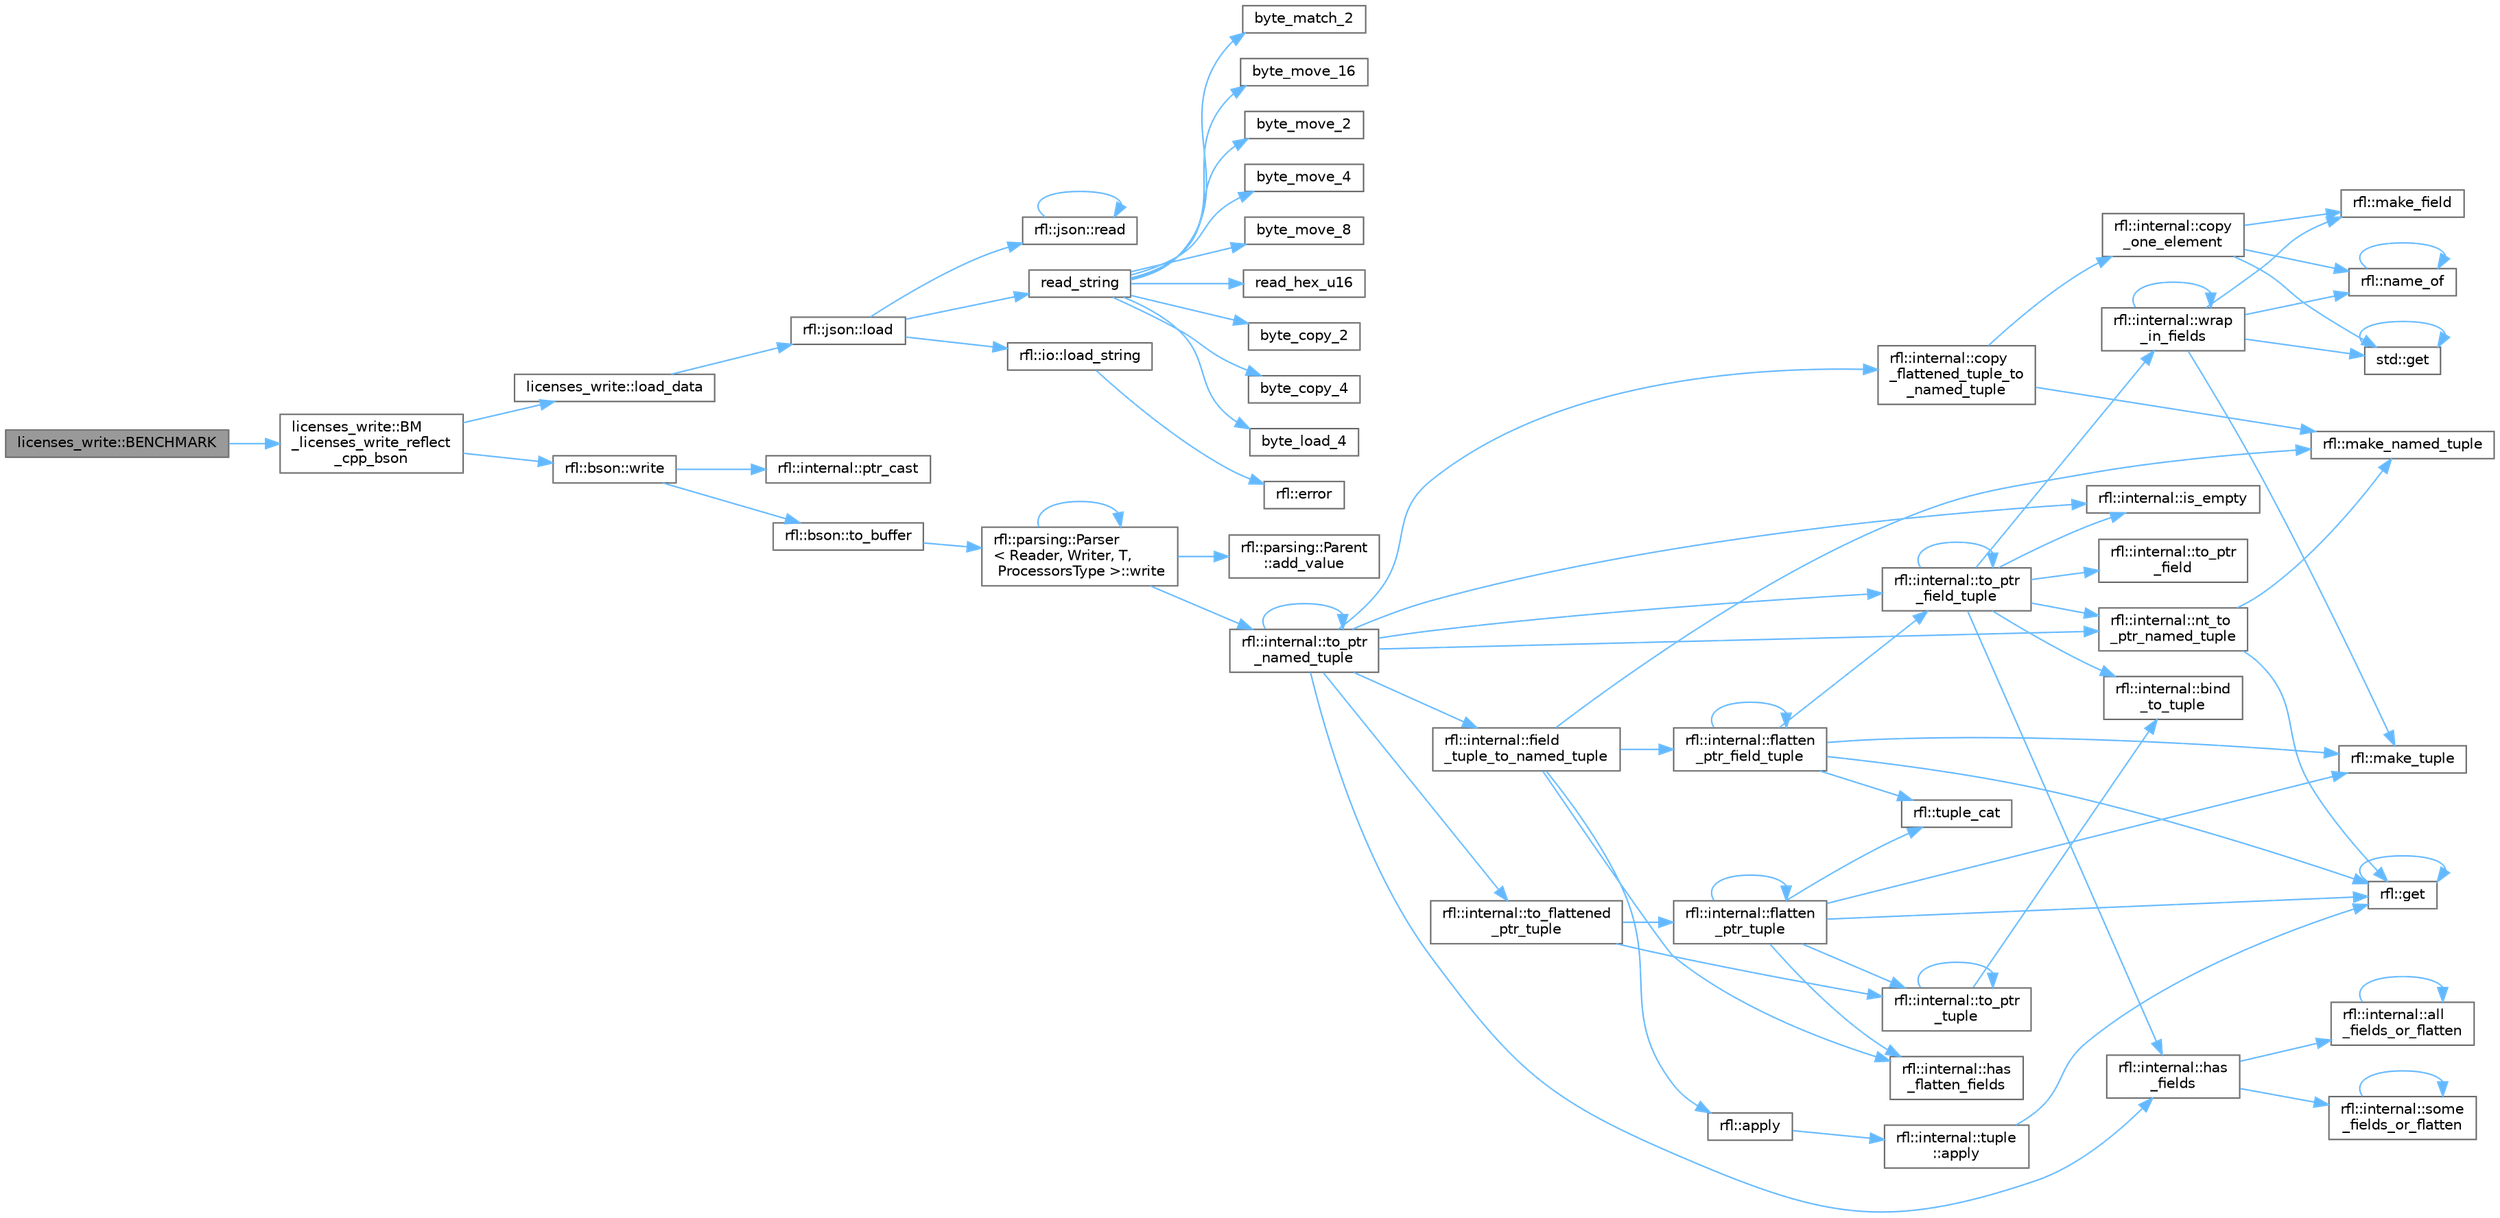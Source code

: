 digraph "licenses_write::BENCHMARK"
{
 // LATEX_PDF_SIZE
  bgcolor="transparent";
  edge [fontname=Helvetica,fontsize=10,labelfontname=Helvetica,labelfontsize=10];
  node [fontname=Helvetica,fontsize=10,shape=box,height=0.2,width=0.4];
  rankdir="LR";
  Node1 [id="Node000001",label="licenses_write::BENCHMARK",height=0.2,width=0.4,color="gray40", fillcolor="grey60", style="filled", fontcolor="black",tooltip=" "];
  Node1 -> Node2 [id="edge80_Node000001_Node000002",color="steelblue1",style="solid",tooltip=" "];
  Node2 [id="Node000002",label="licenses_write::BM\l_licenses_write_reflect\l_cpp_bson",height=0.2,width=0.4,color="grey40", fillcolor="white", style="filled",URL="$namespacelicenses__write.html#ad820f320e3291c67ca3a3378456f450f",tooltip=" "];
  Node2 -> Node3 [id="edge81_Node000002_Node000003",color="steelblue1",style="solid",tooltip=" "];
  Node3 [id="Node000003",label="licenses_write::load_data",height=0.2,width=0.4,color="grey40", fillcolor="white", style="filled",URL="$namespacelicenses__write.html#a5a9b45f118c91523761cb5534bc05132",tooltip=" "];
  Node3 -> Node4 [id="edge82_Node000003_Node000004",color="steelblue1",style="solid",tooltip=" "];
  Node4 [id="Node000004",label="rfl::json::load",height=0.2,width=0.4,color="grey40", fillcolor="white", style="filled",URL="$namespacerfl_1_1json.html#ad44cd984a06c20921fc621d115e17cab",tooltip=" "];
  Node4 -> Node5 [id="edge83_Node000004_Node000005",color="steelblue1",style="solid",tooltip=" "];
  Node5 [id="Node000005",label="rfl::io::load_string",height=0.2,width=0.4,color="grey40", fillcolor="white", style="filled",URL="$namespacerfl_1_1io.html#abef8f6773d8fd7258ba35772521c371a",tooltip=" "];
  Node5 -> Node6 [id="edge84_Node000005_Node000006",color="steelblue1",style="solid",tooltip=" "];
  Node6 [id="Node000006",label="rfl::error",height=0.2,width=0.4,color="grey40", fillcolor="white", style="filled",URL="$namespacerfl.html#a6625864c6c297dfdc3d3c3ee3181dd8c",tooltip="Shorthand for unexpected error."];
  Node4 -> Node7 [id="edge85_Node000004_Node000007",color="steelblue1",style="solid",tooltip=" "];
  Node7 [id="Node000007",label="rfl::json::read",height=0.2,width=0.4,color="grey40", fillcolor="white", style="filled",URL="$namespacerfl_1_1json.html#a905573518eca04a9c269d1bb32de7dd1",tooltip="Parses an object from a JSON var."];
  Node7 -> Node7 [id="edge86_Node000007_Node000007",color="steelblue1",style="solid",tooltip=" "];
  Node4 -> Node8 [id="edge87_Node000004_Node000008",color="steelblue1",style="solid",tooltip=" "];
  Node8 [id="Node000008",label="read_string",height=0.2,width=0.4,color="grey40", fillcolor="white", style="filled",URL="$yyjson_8c.html#a804945ea7ab88a55f6c71afe2ef28508",tooltip=" "];
  Node8 -> Node9 [id="edge88_Node000008_Node000009",color="steelblue1",style="solid",tooltip=" "];
  Node9 [id="Node000009",label="byte_copy_2",height=0.2,width=0.4,color="grey40", fillcolor="white", style="filled",URL="$yyjson_8c.html#ac6a11726824f52b6413a67488f5a3152",tooltip=" "];
  Node8 -> Node10 [id="edge89_Node000008_Node000010",color="steelblue1",style="solid",tooltip=" "];
  Node10 [id="Node000010",label="byte_copy_4",height=0.2,width=0.4,color="grey40", fillcolor="white", style="filled",URL="$yyjson_8c.html#a98219967baeab34ab615b4ccda0df146",tooltip=" "];
  Node8 -> Node11 [id="edge90_Node000008_Node000011",color="steelblue1",style="solid",tooltip=" "];
  Node11 [id="Node000011",label="byte_load_4",height=0.2,width=0.4,color="grey40", fillcolor="white", style="filled",URL="$yyjson_8c.html#a87c460a03bebacd0dcdad97440488c2b",tooltip=" "];
  Node8 -> Node12 [id="edge91_Node000008_Node000012",color="steelblue1",style="solid",tooltip=" "];
  Node12 [id="Node000012",label="byte_match_2",height=0.2,width=0.4,color="grey40", fillcolor="white", style="filled",URL="$yyjson_8c.html#a3a0b543ccc96758e3d9632773ab82632",tooltip=" "];
  Node8 -> Node13 [id="edge92_Node000008_Node000013",color="steelblue1",style="solid",tooltip=" "];
  Node13 [id="Node000013",label="byte_move_16",height=0.2,width=0.4,color="grey40", fillcolor="white", style="filled",URL="$yyjson_8c.html#a133d71145abef5ab727e5d3bc7d7d3cc",tooltip=" "];
  Node8 -> Node14 [id="edge93_Node000008_Node000014",color="steelblue1",style="solid",tooltip=" "];
  Node14 [id="Node000014",label="byte_move_2",height=0.2,width=0.4,color="grey40", fillcolor="white", style="filled",URL="$yyjson_8c.html#a937b93922fffb9ba4853a8c20954aa5b",tooltip=" "];
  Node8 -> Node15 [id="edge94_Node000008_Node000015",color="steelblue1",style="solid",tooltip=" "];
  Node15 [id="Node000015",label="byte_move_4",height=0.2,width=0.4,color="grey40", fillcolor="white", style="filled",URL="$yyjson_8c.html#aa5ca17990694a6718874be6817b38ed4",tooltip=" "];
  Node8 -> Node16 [id="edge95_Node000008_Node000016",color="steelblue1",style="solid",tooltip=" "];
  Node16 [id="Node000016",label="byte_move_8",height=0.2,width=0.4,color="grey40", fillcolor="white", style="filled",URL="$yyjson_8c.html#a358fd32f651a73a41814fb2229dae049",tooltip=" "];
  Node8 -> Node17 [id="edge96_Node000008_Node000017",color="steelblue1",style="solid",tooltip=" "];
  Node17 [id="Node000017",label="read_hex_u16",height=0.2,width=0.4,color="grey40", fillcolor="white", style="filled",URL="$yyjson_8c.html#add45e53bf46ccf2467cc535d9bd89717",tooltip=" "];
  Node2 -> Node18 [id="edge97_Node000002_Node000018",color="steelblue1",style="solid",tooltip=" "];
  Node18 [id="Node000018",label="rfl::bson::write",height=0.2,width=0.4,color="grey40", fillcolor="white", style="filled",URL="$namespacerfl_1_1bson.html#a831235515905859b528912061602090a",tooltip="Returns BSON bytes."];
  Node18 -> Node19 [id="edge98_Node000018_Node000019",color="steelblue1",style="solid",tooltip=" "];
  Node19 [id="Node000019",label="rfl::internal::ptr_cast",height=0.2,width=0.4,color="grey40", fillcolor="white", style="filled",URL="$namespacerfl_1_1internal.html#a0e3f14355090a86bc6064dff6368347b",tooltip=" "];
  Node18 -> Node20 [id="edge99_Node000018_Node000020",color="steelblue1",style="solid",tooltip=" "];
  Node20 [id="Node000020",label="rfl::bson::to_buffer",height=0.2,width=0.4,color="grey40", fillcolor="white", style="filled",URL="$namespacerfl_1_1bson.html#a063bea11b10b956643dcfe045e51ee4e",tooltip=" "];
  Node20 -> Node21 [id="edge100_Node000020_Node000021",color="steelblue1",style="solid",tooltip=" "];
  Node21 [id="Node000021",label="rfl::parsing::Parser\l\< Reader, Writer, T,\l ProcessorsType \>::write",height=0.2,width=0.4,color="grey40", fillcolor="white", style="filled",URL="$structrfl_1_1parsing_1_1_parser.html#a16aeefd727355e095bfd19d6c69d3238",tooltip=" "];
  Node21 -> Node22 [id="edge101_Node000021_Node000022",color="steelblue1",style="solid",tooltip=" "];
  Node22 [id="Node000022",label="rfl::parsing::Parent\l::add_value",height=0.2,width=0.4,color="grey40", fillcolor="white", style="filled",URL="$structrfl_1_1parsing_1_1_parent.html#a8f7ebd2389ae6ec315a0e37bd66de63f",tooltip=" "];
  Node21 -> Node23 [id="edge102_Node000021_Node000023",color="steelblue1",style="solid",tooltip=" "];
  Node23 [id="Node000023",label="rfl::internal::to_ptr\l_named_tuple",height=0.2,width=0.4,color="grey40", fillcolor="white", style="filled",URL="$namespacerfl_1_1internal.html#a19594a7d66a271a8f893f2170217e299",tooltip=" "];
  Node23 -> Node24 [id="edge103_Node000023_Node000024",color="steelblue1",style="solid",tooltip=" "];
  Node24 [id="Node000024",label="rfl::internal::copy\l_flattened_tuple_to\l_named_tuple",height=0.2,width=0.4,color="grey40", fillcolor="white", style="filled",URL="$namespacerfl_1_1internal.html#aa4d84e91c691523bdf3dbf8832cba64c",tooltip=" "];
  Node24 -> Node25 [id="edge104_Node000024_Node000025",color="steelblue1",style="solid",tooltip=" "];
  Node25 [id="Node000025",label="rfl::internal::copy\l_one_element",height=0.2,width=0.4,color="grey40", fillcolor="white", style="filled",URL="$namespacerfl_1_1internal.html#a8a566443d85dd9fc0f2e6e4ae131ed55",tooltip=" "];
  Node25 -> Node26 [id="edge105_Node000025_Node000026",color="steelblue1",style="solid",tooltip=" "];
  Node26 [id="Node000026",label="std::get",height=0.2,width=0.4,color="grey40", fillcolor="white", style="filled",URL="$namespacestd.html#aae41d8280b7ccc3f0e0a0be2dab21c8f",tooltip="Gets an element by index."];
  Node26 -> Node26 [id="edge106_Node000026_Node000026",color="steelblue1",style="solid",tooltip=" "];
  Node25 -> Node27 [id="edge107_Node000025_Node000027",color="steelblue1",style="solid",tooltip=" "];
  Node27 [id="Node000027",label="rfl::make_field",height=0.2,width=0.4,color="grey40", fillcolor="white", style="filled",URL="$namespacerfl.html#afb5f68a22d5b6a42a5b4477c35559ce9",tooltip=" "];
  Node25 -> Node28 [id="edge108_Node000025_Node000028",color="steelblue1",style="solid",tooltip=" "];
  Node28 [id="Node000028",label="rfl::name_of",height=0.2,width=0.4,color="grey40", fillcolor="white", style="filled",URL="$namespacerfl.html#a90efd0c5575582354c25333fa30a8013",tooltip="Helper function to retrieve a name at compile time."];
  Node28 -> Node28 [id="edge109_Node000028_Node000028",color="steelblue1",style="solid",tooltip=" "];
  Node24 -> Node29 [id="edge110_Node000024_Node000029",color="steelblue1",style="solid",tooltip=" "];
  Node29 [id="Node000029",label="rfl::make_named_tuple",height=0.2,width=0.4,color="grey40", fillcolor="white", style="filled",URL="$namespacerfl.html#a19523aa875e6c36af474a97f28ed4002",tooltip="Explicit overload for creating empty named tuples."];
  Node23 -> Node30 [id="edge111_Node000023_Node000030",color="steelblue1",style="solid",tooltip=" "];
  Node30 [id="Node000030",label="rfl::internal::field\l_tuple_to_named_tuple",height=0.2,width=0.4,color="grey40", fillcolor="white", style="filled",URL="$namespacerfl_1_1internal.html#a923e1c7faefca7c7af6ec3d7aecccba0",tooltip=" "];
  Node30 -> Node31 [id="edge112_Node000030_Node000031",color="steelblue1",style="solid",tooltip=" "];
  Node31 [id="Node000031",label="rfl::apply",height=0.2,width=0.4,color="grey40", fillcolor="white", style="filled",URL="$namespacerfl.html#aaa94742afd7fde0d6d6cc59ae6d92989",tooltip=" "];
  Node31 -> Node32 [id="edge113_Node000031_Node000032",color="steelblue1",style="solid",tooltip=" "];
  Node32 [id="Node000032",label="rfl::internal::tuple\l::apply",height=0.2,width=0.4,color="grey40", fillcolor="white", style="filled",URL="$namespacerfl_1_1internal_1_1tuple.html#a5fe21ddba2943f200bc6c6e4d8d34e54",tooltip=" "];
  Node32 -> Node33 [id="edge114_Node000032_Node000033",color="steelblue1",style="solid",tooltip=" "];
  Node33 [id="Node000033",label="rfl::get",height=0.2,width=0.4,color="grey40", fillcolor="white", style="filled",URL="$namespacerfl.html#ac379420409251e5a3c0bea4a701daf0a",tooltip="Gets a field by index."];
  Node33 -> Node33 [id="edge115_Node000033_Node000033",color="steelblue1",style="solid",tooltip=" "];
  Node30 -> Node34 [id="edge116_Node000030_Node000034",color="steelblue1",style="solid",tooltip=" "];
  Node34 [id="Node000034",label="rfl::internal::flatten\l_ptr_field_tuple",height=0.2,width=0.4,color="grey40", fillcolor="white", style="filled",URL="$namespacerfl_1_1internal.html#ae729ffba37ab19a6426f80c6ef26e2d6",tooltip=" "];
  Node34 -> Node34 [id="edge117_Node000034_Node000034",color="steelblue1",style="solid",tooltip=" "];
  Node34 -> Node33 [id="edge118_Node000034_Node000033",color="steelblue1",style="solid",tooltip=" "];
  Node34 -> Node35 [id="edge119_Node000034_Node000035",color="steelblue1",style="solid",tooltip=" "];
  Node35 [id="Node000035",label="rfl::make_tuple",height=0.2,width=0.4,color="grey40", fillcolor="white", style="filled",URL="$namespacerfl.html#ac71a9ec8b4d8fd347719083ec38c00f9",tooltip=" "];
  Node34 -> Node36 [id="edge120_Node000034_Node000036",color="steelblue1",style="solid",tooltip=" "];
  Node36 [id="Node000036",label="rfl::internal::to_ptr\l_field_tuple",height=0.2,width=0.4,color="grey40", fillcolor="white", style="filled",URL="$namespacerfl_1_1internal.html#a4c5ce682ef0d85a0edc5fc36074815d2",tooltip=" "];
  Node36 -> Node37 [id="edge121_Node000036_Node000037",color="steelblue1",style="solid",tooltip=" "];
  Node37 [id="Node000037",label="rfl::internal::bind\l_to_tuple",height=0.2,width=0.4,color="grey40", fillcolor="white", style="filled",URL="$namespacerfl_1_1internal.html#aaccfbbd07ded0a84498cea052cb3d443",tooltip=" "];
  Node36 -> Node38 [id="edge122_Node000036_Node000038",color="steelblue1",style="solid",tooltip=" "];
  Node38 [id="Node000038",label="rfl::internal::has\l_fields",height=0.2,width=0.4,color="grey40", fillcolor="white", style="filled",URL="$namespacerfl_1_1internal.html#a4bf6ff2224c907a5df21f524e650fd17",tooltip=" "];
  Node38 -> Node39 [id="edge123_Node000038_Node000039",color="steelblue1",style="solid",tooltip=" "];
  Node39 [id="Node000039",label="rfl::internal::all\l_fields_or_flatten",height=0.2,width=0.4,color="grey40", fillcolor="white", style="filled",URL="$namespacerfl_1_1internal.html#a012b9c8f5d6103eb084598eca9f9f631",tooltip=" "];
  Node39 -> Node39 [id="edge124_Node000039_Node000039",color="steelblue1",style="solid",tooltip=" "];
  Node38 -> Node40 [id="edge125_Node000038_Node000040",color="steelblue1",style="solid",tooltip=" "];
  Node40 [id="Node000040",label="rfl::internal::some\l_fields_or_flatten",height=0.2,width=0.4,color="grey40", fillcolor="white", style="filled",URL="$namespacerfl_1_1internal.html#a71c929c1a514d827549eb15d4355de92",tooltip=" "];
  Node40 -> Node40 [id="edge126_Node000040_Node000040",color="steelblue1",style="solid",tooltip=" "];
  Node36 -> Node41 [id="edge127_Node000036_Node000041",color="steelblue1",style="solid",tooltip=" "];
  Node41 [id="Node000041",label="rfl::internal::is_empty",height=0.2,width=0.4,color="grey40", fillcolor="white", style="filled",URL="$namespacerfl_1_1internal.html#a818161434e9e7892d403a7c92d7268fe",tooltip=" "];
  Node36 -> Node42 [id="edge128_Node000036_Node000042",color="steelblue1",style="solid",tooltip=" "];
  Node42 [id="Node000042",label="rfl::internal::nt_to\l_ptr_named_tuple",height=0.2,width=0.4,color="grey40", fillcolor="white", style="filled",URL="$namespacerfl_1_1internal.html#a444ef522c6d66572aa5cd3ccde829885",tooltip=" "];
  Node42 -> Node33 [id="edge129_Node000042_Node000033",color="steelblue1",style="solid",tooltip=" "];
  Node42 -> Node29 [id="edge130_Node000042_Node000029",color="steelblue1",style="solid",tooltip=" "];
  Node36 -> Node43 [id="edge131_Node000036_Node000043",color="steelblue1",style="solid",tooltip=" "];
  Node43 [id="Node000043",label="rfl::internal::to_ptr\l_field",height=0.2,width=0.4,color="grey40", fillcolor="white", style="filled",URL="$namespacerfl_1_1internal.html#ab7e2b5fa9d320f0c9a301fbe22ebc677",tooltip=" "];
  Node36 -> Node36 [id="edge132_Node000036_Node000036",color="steelblue1",style="solid",tooltip=" "];
  Node36 -> Node44 [id="edge133_Node000036_Node000044",color="steelblue1",style="solid",tooltip=" "];
  Node44 [id="Node000044",label="rfl::internal::wrap\l_in_fields",height=0.2,width=0.4,color="grey40", fillcolor="white", style="filled",URL="$namespacerfl_1_1internal.html#a75a4f615c45abce17e710e72514498d7",tooltip=" "];
  Node44 -> Node26 [id="edge134_Node000044_Node000026",color="steelblue1",style="solid",tooltip=" "];
  Node44 -> Node27 [id="edge135_Node000044_Node000027",color="steelblue1",style="solid",tooltip=" "];
  Node44 -> Node35 [id="edge136_Node000044_Node000035",color="steelblue1",style="solid",tooltip=" "];
  Node44 -> Node28 [id="edge137_Node000044_Node000028",color="steelblue1",style="solid",tooltip=" "];
  Node44 -> Node44 [id="edge138_Node000044_Node000044",color="steelblue1",style="solid",tooltip=" "];
  Node34 -> Node45 [id="edge139_Node000034_Node000045",color="steelblue1",style="solid",tooltip=" "];
  Node45 [id="Node000045",label="rfl::tuple_cat",height=0.2,width=0.4,color="grey40", fillcolor="white", style="filled",URL="$namespacerfl.html#ad4738e8acd2a03b1b2b01c6caa6b27e9",tooltip=" "];
  Node30 -> Node46 [id="edge140_Node000030_Node000046",color="steelblue1",style="solid",tooltip=" "];
  Node46 [id="Node000046",label="rfl::internal::has\l_flatten_fields",height=0.2,width=0.4,color="grey40", fillcolor="white", style="filled",URL="$namespacerfl_1_1internal.html#a60f5d02505f61eabff343c2f5e9c7dbe",tooltip=" "];
  Node30 -> Node29 [id="edge141_Node000030_Node000029",color="steelblue1",style="solid",tooltip=" "];
  Node23 -> Node38 [id="edge142_Node000023_Node000038",color="steelblue1",style="solid",tooltip=" "];
  Node23 -> Node41 [id="edge143_Node000023_Node000041",color="steelblue1",style="solid",tooltip=" "];
  Node23 -> Node42 [id="edge144_Node000023_Node000042",color="steelblue1",style="solid",tooltip=" "];
  Node23 -> Node47 [id="edge145_Node000023_Node000047",color="steelblue1",style="solid",tooltip=" "];
  Node47 [id="Node000047",label="rfl::internal::to_flattened\l_ptr_tuple",height=0.2,width=0.4,color="grey40", fillcolor="white", style="filled",URL="$namespacerfl_1_1internal.html#abe898ac2971112070bfbcc91def971d6",tooltip=" "];
  Node47 -> Node48 [id="edge146_Node000047_Node000048",color="steelblue1",style="solid",tooltip=" "];
  Node48 [id="Node000048",label="rfl::internal::flatten\l_ptr_tuple",height=0.2,width=0.4,color="grey40", fillcolor="white", style="filled",URL="$namespacerfl_1_1internal.html#a3a901d356d0602482acd2f0861f8b472",tooltip=" "];
  Node48 -> Node48 [id="edge147_Node000048_Node000048",color="steelblue1",style="solid",tooltip=" "];
  Node48 -> Node33 [id="edge148_Node000048_Node000033",color="steelblue1",style="solid",tooltip=" "];
  Node48 -> Node46 [id="edge149_Node000048_Node000046",color="steelblue1",style="solid",tooltip=" "];
  Node48 -> Node35 [id="edge150_Node000048_Node000035",color="steelblue1",style="solid",tooltip=" "];
  Node48 -> Node49 [id="edge151_Node000048_Node000049",color="steelblue1",style="solid",tooltip=" "];
  Node49 [id="Node000049",label="rfl::internal::to_ptr\l_tuple",height=0.2,width=0.4,color="grey40", fillcolor="white", style="filled",URL="$namespacerfl_1_1internal.html#a3a36b92d743023e52d9ba1b74cc5fbd1",tooltip=" "];
  Node49 -> Node37 [id="edge152_Node000049_Node000037",color="steelblue1",style="solid",tooltip=" "];
  Node49 -> Node49 [id="edge153_Node000049_Node000049",color="steelblue1",style="solid",tooltip=" "];
  Node48 -> Node45 [id="edge154_Node000048_Node000045",color="steelblue1",style="solid",tooltip=" "];
  Node47 -> Node49 [id="edge155_Node000047_Node000049",color="steelblue1",style="solid",tooltip=" "];
  Node23 -> Node36 [id="edge156_Node000023_Node000036",color="steelblue1",style="solid",tooltip=" "];
  Node23 -> Node23 [id="edge157_Node000023_Node000023",color="steelblue1",style="solid",tooltip=" "];
  Node21 -> Node21 [id="edge158_Node000021_Node000021",color="steelblue1",style="solid",tooltip=" "];
}
